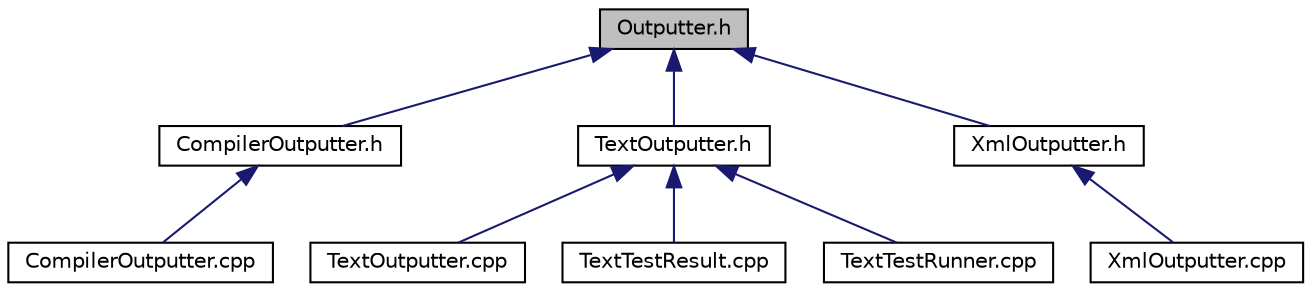 digraph "Outputter.h"
{
  edge [fontname="Helvetica",fontsize="10",labelfontname="Helvetica",labelfontsize="10"];
  node [fontname="Helvetica",fontsize="10",shape=record];
  Node5 [label="Outputter.h",height=0.2,width=0.4,color="black", fillcolor="grey75", style="filled", fontcolor="black"];
  Node5 -> Node6 [dir="back",color="midnightblue",fontsize="10",style="solid",fontname="Helvetica"];
  Node6 [label="CompilerOutputter.h",height=0.2,width=0.4,color="black", fillcolor="white", style="filled",URL="$_compiler_outputter_8h.html"];
  Node6 -> Node7 [dir="back",color="midnightblue",fontsize="10",style="solid",fontname="Helvetica"];
  Node7 [label="CompilerOutputter.cpp",height=0.2,width=0.4,color="black", fillcolor="white", style="filled",URL="$_compiler_outputter_8cpp.html"];
  Node5 -> Node8 [dir="back",color="midnightblue",fontsize="10",style="solid",fontname="Helvetica"];
  Node8 [label="TextOutputter.h",height=0.2,width=0.4,color="black", fillcolor="white", style="filled",URL="$_text_outputter_8h.html"];
  Node8 -> Node9 [dir="back",color="midnightblue",fontsize="10",style="solid",fontname="Helvetica"];
  Node9 [label="TextOutputter.cpp",height=0.2,width=0.4,color="black", fillcolor="white", style="filled",URL="$_text_outputter_8cpp.html"];
  Node8 -> Node10 [dir="back",color="midnightblue",fontsize="10",style="solid",fontname="Helvetica"];
  Node10 [label="TextTestResult.cpp",height=0.2,width=0.4,color="black", fillcolor="white", style="filled",URL="$_text_test_result_8cpp.html"];
  Node8 -> Node11 [dir="back",color="midnightblue",fontsize="10",style="solid",fontname="Helvetica"];
  Node11 [label="TextTestRunner.cpp",height=0.2,width=0.4,color="black", fillcolor="white", style="filled",URL="$_text_test_runner_8cpp.html"];
  Node5 -> Node12 [dir="back",color="midnightblue",fontsize="10",style="solid",fontname="Helvetica"];
  Node12 [label="XmlOutputter.h",height=0.2,width=0.4,color="black", fillcolor="white", style="filled",URL="$_xml_outputter_8h.html"];
  Node12 -> Node13 [dir="back",color="midnightblue",fontsize="10",style="solid",fontname="Helvetica"];
  Node13 [label="XmlOutputter.cpp",height=0.2,width=0.4,color="black", fillcolor="white", style="filled",URL="$_xml_outputter_8cpp.html"];
}

